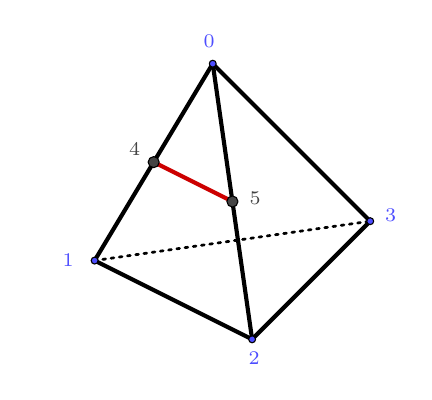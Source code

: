 \definecolor{ccqqqq}{rgb}{0.8,0,0}
\definecolor{uuuuuu}{rgb}{0.267,0.267,0.267}
\definecolor{ududff}{rgb}{0.302,0.302,1}
\begin{tikzpicture}[scale=0.5,line cap=round,line join=round,>=triangle 45,x=1cm,y=1cm]
\draw [line width=1.5pt] (0,0)-- (3,5);
\draw [line width=1.5pt] (7,1)-- (3,5);
\draw [line width=1.5pt] (7,1)-- (4,-2);
\draw [line width=1.5pt] (0,0)-- (4,-2);
\draw [line width=1.5pt] (4,-2)-- (3,5);
\draw [line width=1pt,dotted] (0,0)-- (7,1);
\draw [line width=1.5pt,color=ccqqqq] (1.5,2.5)-- (3.5,1.5);
\begin{scriptsize}
\draw [fill=ududff] (0,0) circle (2.5pt);
\draw[color=ududff] (-0.671,-0.002) node {1};
\draw [fill=ududff] (3,5) circle (2.5pt);
\draw[color=ududff] (2.907,5.57) node {0};
\draw [fill=ududff] (7,1) circle (2.5pt);
\draw[color=ududff] (7.521,1.141) node {3};
\draw [fill=ududff] (4,-2) circle (2.5pt);
\draw[color=ududff] (4.05,-2.489) node {2};
\draw [fill=uuuuuu] (1.5,2.5) circle (4pt);
\draw[color=uuuuuu] (1.018,2.83) node {4};
\draw [fill=uuuuuu] (3.5,1.5) circle (4pt);
\draw[color=uuuuuu] (4.077,1.58) node {5};
\end{scriptsize}
\end{tikzpicture}
